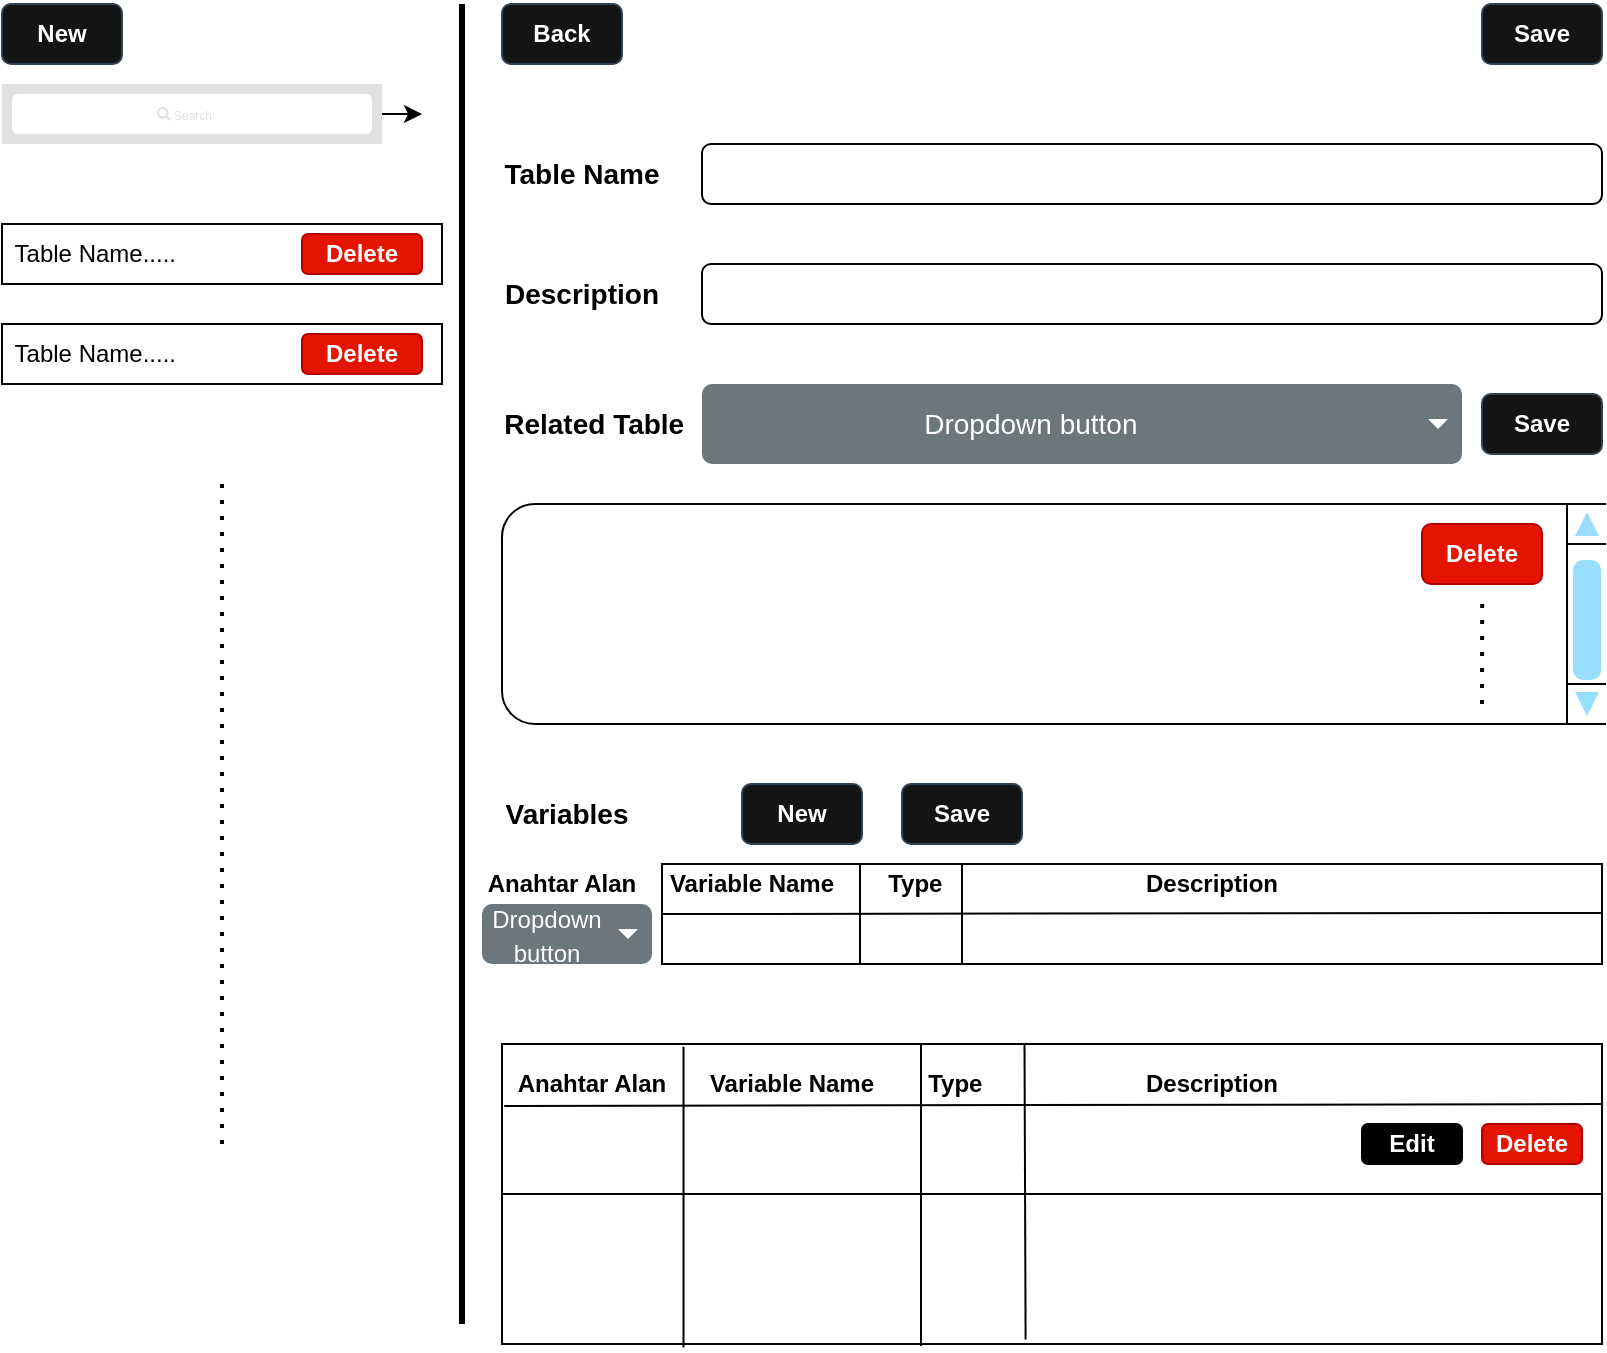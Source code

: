 <mxfile version="25.0.3">
  <diagram name="Sayfa -1" id="6_s5N6yK3GUr8tDdBdMh">
    <mxGraphModel dx="1050" dy="653" grid="1" gridSize="10" guides="1" tooltips="1" connect="1" arrows="1" fold="1" page="1" pageScale="1" pageWidth="827" pageHeight="1169" math="0" shadow="0">
      <root>
        <mxCell id="0" />
        <mxCell id="1" parent="0" />
        <mxCell id="tGF9jPr_0tginp9t8C99-2" value="" style="endArrow=none;html=1;rounded=0;strokeWidth=3;" parent="1" edge="1">
          <mxGeometry width="50" height="50" relative="1" as="geometry">
            <mxPoint x="240" y="670" as="sourcePoint" />
            <mxPoint x="240" y="10" as="targetPoint" />
          </mxGeometry>
        </mxCell>
        <mxCell id="kLE2MuopeeFbLRN9dvn6-1" value="&lt;b&gt;New&lt;/b&gt;" style="rounded=1;fillColor=#141415;strokeColor=#314354;html=1;whiteSpace=wrap;fontColor=#ffffff;align=center;verticalAlign=middle;fontStyle=0;fontSize=12;sketch=0;gradientColor=none;" parent="1" vertex="1">
          <mxGeometry x="10" y="10" width="60" height="30" as="geometry" />
        </mxCell>
        <mxCell id="kLE2MuopeeFbLRN9dvn6-2" value="&lt;b&gt;Save&lt;/b&gt;" style="rounded=1;fillColor=#141415;strokeColor=#314354;html=1;whiteSpace=wrap;fontColor=#ffffff;align=center;verticalAlign=middle;fontStyle=0;fontSize=12;sketch=0;gradientColor=none;" parent="1" vertex="1">
          <mxGeometry x="750" y="10" width="60" height="30" as="geometry" />
        </mxCell>
        <mxCell id="kLE2MuopeeFbLRN9dvn6-3" value="&lt;b&gt;Back&lt;/b&gt;" style="rounded=1;fillColor=#141415;strokeColor=#314354;html=1;whiteSpace=wrap;fontColor=#ffffff;align=center;verticalAlign=middle;fontStyle=0;fontSize=12;sketch=0;gradientColor=none;" parent="1" vertex="1">
          <mxGeometry x="260" y="10" width="60" height="30" as="geometry" />
        </mxCell>
        <mxCell id="kLE2MuopeeFbLRN9dvn6-4" value="" style="shape=rect;fillColor=#e0e0e0;strokeColor=none;" parent="1" vertex="1">
          <mxGeometry x="10" y="50" width="190" height="30" as="geometry" />
        </mxCell>
        <mxCell id="kLE2MuopeeFbLRN9dvn6-7" style="edgeStyle=orthogonalEdgeStyle;rounded=0;orthogonalLoop=1;jettySize=auto;html=1;" parent="kLE2MuopeeFbLRN9dvn6-4" source="kLE2MuopeeFbLRN9dvn6-5" edge="1">
          <mxGeometry relative="1" as="geometry">
            <mxPoint x="209.64" y="15" as="targetPoint" />
          </mxGeometry>
        </mxCell>
        <mxCell id="kLE2MuopeeFbLRN9dvn6-5" value="" style="html=1;strokeWidth=1;shadow=0;dashed=0;shape=mxgraph.ios7ui.marginRect;rx=3;ry=3;rectMargin=5;strokeColor=none;" parent="kLE2MuopeeFbLRN9dvn6-4" vertex="1">
          <mxGeometry width="190" height="30" as="geometry" />
        </mxCell>
        <mxCell id="kLE2MuopeeFbLRN9dvn6-6" value="Search" style="shape=mxgraph.ios7.icons.looking_glass;strokeColor=#e0e0e0;fillColor=none;fontColor=#e0e0e0;labelPosition=right;verticalLabelPosition=middle;align=left;verticalAlign=middle;fontSize=6;fontStyle=0;spacingTop=2;sketch=0;html=1;" parent="kLE2MuopeeFbLRN9dvn6-4" vertex="1">
          <mxGeometry x="0.5" y="0.5" width="6" height="6" relative="1" as="geometry">
            <mxPoint x="-17" y="-3" as="offset" />
          </mxGeometry>
        </mxCell>
        <mxCell id="B1yvYOinCpN90f-4zU2M-2" value="Table Name.....&amp;nbsp; &amp;nbsp; &amp;nbsp; &amp;nbsp; &amp;nbsp; &amp;nbsp; &amp;nbsp; &amp;nbsp; &amp;nbsp; &amp;nbsp; &amp;nbsp; &amp;nbsp; &amp;nbsp; &amp;nbsp; &amp;nbsp; &amp;nbsp; &amp;nbsp; &amp;nbsp; &amp;nbsp;&amp;nbsp;" style="rounded=0;whiteSpace=wrap;html=1;" vertex="1" parent="1">
          <mxGeometry x="10" y="120" width="220" height="30" as="geometry" />
        </mxCell>
        <mxCell id="B1yvYOinCpN90f-4zU2M-4" value="&lt;b&gt;Delete&lt;/b&gt;" style="rounded=1;fillColor=#e51400;strokeColor=#B20000;html=1;whiteSpace=wrap;fontColor=#ffffff;align=center;verticalAlign=middle;fontStyle=0;fontSize=12;sketch=0;" vertex="1" parent="1">
          <mxGeometry x="160" y="125" width="60" height="20" as="geometry" />
        </mxCell>
        <mxCell id="B1yvYOinCpN90f-4zU2M-5" value="Table Name.....&amp;nbsp; &amp;nbsp; &amp;nbsp; &amp;nbsp; &amp;nbsp; &amp;nbsp; &amp;nbsp; &amp;nbsp; &amp;nbsp; &amp;nbsp; &amp;nbsp; &amp;nbsp; &amp;nbsp; &amp;nbsp; &amp;nbsp; &amp;nbsp; &amp;nbsp; &amp;nbsp; &amp;nbsp;&amp;nbsp;" style="rounded=0;whiteSpace=wrap;html=1;" vertex="1" parent="1">
          <mxGeometry x="10" y="170" width="220" height="30" as="geometry" />
        </mxCell>
        <mxCell id="B1yvYOinCpN90f-4zU2M-6" value="&lt;b&gt;Delete&lt;/b&gt;" style="rounded=1;fillColor=#e51400;strokeColor=#B20000;html=1;whiteSpace=wrap;fontColor=#ffffff;align=center;verticalAlign=middle;fontStyle=0;fontSize=12;sketch=0;" vertex="1" parent="1">
          <mxGeometry x="160" y="175" width="60" height="20" as="geometry" />
        </mxCell>
        <mxCell id="B1yvYOinCpN90f-4zU2M-8" value="" style="endArrow=none;dashed=1;html=1;dashPattern=1 3;strokeWidth=2;rounded=0;" edge="1" parent="1">
          <mxGeometry width="50" height="50" relative="1" as="geometry">
            <mxPoint x="120" y="580" as="sourcePoint" />
            <mxPoint x="120" y="250" as="targetPoint" />
          </mxGeometry>
        </mxCell>
        <mxCell id="B1yvYOinCpN90f-4zU2M-9" value="&lt;b&gt;&lt;font style=&quot;font-size: 14px;&quot;&gt;Table Name&lt;/font&gt;&lt;/b&gt;" style="text;html=1;align=center;verticalAlign=middle;whiteSpace=wrap;rounded=0;" vertex="1" parent="1">
          <mxGeometry x="250" y="80" width="100" height="30" as="geometry" />
        </mxCell>
        <mxCell id="B1yvYOinCpN90f-4zU2M-10" value="&lt;b&gt;&lt;font style=&quot;font-size: 14px;&quot;&gt;Description&lt;/font&gt;&lt;/b&gt;" style="text;html=1;align=center;verticalAlign=middle;whiteSpace=wrap;rounded=0;" vertex="1" parent="1">
          <mxGeometry x="250" y="140" width="100" height="30" as="geometry" />
        </mxCell>
        <mxCell id="B1yvYOinCpN90f-4zU2M-11" value="" style="rounded=1;whiteSpace=wrap;html=1;" vertex="1" parent="1">
          <mxGeometry x="360" y="80" width="450" height="30" as="geometry" />
        </mxCell>
        <mxCell id="B1yvYOinCpN90f-4zU2M-12" value="" style="rounded=1;whiteSpace=wrap;html=1;" vertex="1" parent="1">
          <mxGeometry x="360" y="140" width="450" height="30" as="geometry" />
        </mxCell>
        <mxCell id="B1yvYOinCpN90f-4zU2M-13" value="&lt;b&gt;&lt;font style=&quot;font-size: 14px;&quot;&gt;Related Table&amp;nbsp;&amp;nbsp;&lt;/font&gt;&lt;/b&gt;" style="text;html=1;align=center;verticalAlign=middle;whiteSpace=wrap;rounded=0;" vertex="1" parent="1">
          <mxGeometry x="260" y="205" width="100" height="30" as="geometry" />
        </mxCell>
        <mxCell id="B1yvYOinCpN90f-4zU2M-14" value="&lt;div style=&quot;&quot;&gt;&lt;span style=&quot;background-color: initial;&quot;&gt;Dropdown button&amp;nbsp; &amp;nbsp; &amp;nbsp; &amp;nbsp;&amp;nbsp;&lt;/span&gt;&lt;/div&gt;" style="html=1;shadow=0;dashed=0;shape=mxgraph.bootstrap.rrect;rSize=5;strokeColor=none;strokeWidth=1;fillColor=#6C767D;fontColor=#ffffff;whiteSpace=wrap;align=center;verticalAlign=middle;fontStyle=0;fontSize=14;spacingRight=20;" vertex="1" parent="1">
          <mxGeometry x="360" y="200" width="380" height="40" as="geometry" />
        </mxCell>
        <mxCell id="B1yvYOinCpN90f-4zU2M-15" value="" style="shape=triangle;direction=south;fillColor=#ffffff;strokeColor=none;perimeter=none;" vertex="1" parent="B1yvYOinCpN90f-4zU2M-14">
          <mxGeometry x="1" y="0.5" width="10" height="5" relative="1" as="geometry">
            <mxPoint x="-17" y="-2.5" as="offset" />
          </mxGeometry>
        </mxCell>
        <mxCell id="B1yvYOinCpN90f-4zU2M-29" value="" style="rounded=1;whiteSpace=wrap;html=1;" vertex="1" parent="1">
          <mxGeometry x="260" y="260" width="550" height="110" as="geometry" />
        </mxCell>
        <mxCell id="B1yvYOinCpN90f-4zU2M-31" value="" style="verticalLabelPosition=bottom;shadow=0;dashed=0;align=center;html=1;verticalAlign=top;strokeWidth=1;shape=mxgraph.mockup.navigation.scrollBar;barPos=20;fillColor2=#99ddff;strokeColor2=none;direction=north;" vertex="1" parent="1">
          <mxGeometry x="792.5" y="260" width="17.5" height="110" as="geometry" />
        </mxCell>
        <mxCell id="B1yvYOinCpN90f-4zU2M-32" value="&lt;b&gt;&lt;font style=&quot;font-size: 14px;&quot;&gt;Variables&amp;nbsp; &amp;nbsp; &amp;nbsp; &amp;nbsp; &amp;nbsp;&lt;/font&gt;&lt;/b&gt;" style="text;html=1;align=center;verticalAlign=middle;whiteSpace=wrap;rounded=0;" vertex="1" parent="1">
          <mxGeometry x="260" y="400" width="100" height="30" as="geometry" />
        </mxCell>
        <mxCell id="B1yvYOinCpN90f-4zU2M-33" value="&lt;b&gt;New&lt;/b&gt;" style="rounded=1;fillColor=#141415;strokeColor=#314354;html=1;whiteSpace=wrap;fontColor=#ffffff;align=center;verticalAlign=middle;fontStyle=0;fontSize=12;sketch=0;gradientColor=none;" vertex="1" parent="1">
          <mxGeometry x="380" y="400" width="60" height="30" as="geometry" />
        </mxCell>
        <mxCell id="B1yvYOinCpN90f-4zU2M-34" value="&lt;b&gt;Save&lt;/b&gt;" style="rounded=1;fillColor=#141415;strokeColor=#314354;html=1;whiteSpace=wrap;fontColor=#ffffff;align=center;verticalAlign=middle;fontStyle=0;fontSize=12;sketch=0;gradientColor=none;" vertex="1" parent="1">
          <mxGeometry x="460" y="400" width="60" height="30" as="geometry" />
        </mxCell>
        <mxCell id="B1yvYOinCpN90f-4zU2M-35" value="&lt;b&gt;Save&lt;/b&gt;" style="rounded=1;fillColor=#141415;strokeColor=#314354;html=1;whiteSpace=wrap;fontColor=#ffffff;align=center;verticalAlign=middle;fontStyle=0;fontSize=12;sketch=0;gradientColor=none;" vertex="1" parent="1">
          <mxGeometry x="750" y="205" width="60" height="30" as="geometry" />
        </mxCell>
        <mxCell id="B1yvYOinCpN90f-4zU2M-36" value="&lt;b&gt;Delete&lt;/b&gt;" style="rounded=1;fillColor=#e51400;strokeColor=#B20000;html=1;whiteSpace=wrap;fontColor=#ffffff;align=center;verticalAlign=middle;fontStyle=0;fontSize=12;sketch=0;" vertex="1" parent="1">
          <mxGeometry x="720" y="270" width="60" height="30" as="geometry" />
        </mxCell>
        <mxCell id="B1yvYOinCpN90f-4zU2M-37" value="" style="endArrow=none;dashed=1;html=1;dashPattern=1 3;strokeWidth=2;rounded=0;exitX=0.818;exitY=0.909;exitDx=0;exitDy=0;exitPerimeter=0;" edge="1" parent="1">
          <mxGeometry width="50" height="50" relative="1" as="geometry">
            <mxPoint x="750.0" y="359.99" as="sourcePoint" />
            <mxPoint x="750.1" y="310" as="targetPoint" />
          </mxGeometry>
        </mxCell>
        <mxCell id="B1yvYOinCpN90f-4zU2M-40" value="" style="rounded=0;whiteSpace=wrap;html=1;" vertex="1" parent="1">
          <mxGeometry x="340" y="440" width="470" height="50" as="geometry" />
        </mxCell>
        <mxCell id="B1yvYOinCpN90f-4zU2M-43" value="" style="endArrow=none;html=1;rounded=0;exitX=0;exitY=0.5;exitDx=0;exitDy=0;" edge="1" parent="1" source="B1yvYOinCpN90f-4zU2M-40">
          <mxGeometry width="50" height="50" relative="1" as="geometry">
            <mxPoint x="260" y="464.5" as="sourcePoint" />
            <mxPoint x="810" y="464.5" as="targetPoint" />
          </mxGeometry>
        </mxCell>
        <mxCell id="B1yvYOinCpN90f-4zU2M-44" value="&lt;b&gt;Variable Name&lt;/b&gt;" style="text;html=1;align=center;verticalAlign=middle;whiteSpace=wrap;rounded=0;" vertex="1" parent="1">
          <mxGeometry x="340" y="440" width="90" height="20" as="geometry" />
        </mxCell>
        <mxCell id="B1yvYOinCpN90f-4zU2M-45" value="&lt;b&gt;Type&amp;nbsp;&amp;nbsp;&lt;/b&gt;" style="text;html=1;align=center;verticalAlign=middle;whiteSpace=wrap;rounded=0;" vertex="1" parent="1">
          <mxGeometry x="440" y="440" width="60" height="20" as="geometry" />
        </mxCell>
        <mxCell id="B1yvYOinCpN90f-4zU2M-46" value="&lt;b&gt;Description&lt;/b&gt;" style="text;html=1;align=center;verticalAlign=middle;whiteSpace=wrap;rounded=0;" vertex="1" parent="1">
          <mxGeometry x="570" y="440" width="90" height="20" as="geometry" />
        </mxCell>
        <mxCell id="B1yvYOinCpN90f-4zU2M-50" value="&lt;b&gt;Anahtar Alan&lt;/b&gt;" style="text;html=1;align=center;verticalAlign=middle;whiteSpace=wrap;rounded=0;" vertex="1" parent="1">
          <mxGeometry x="245" y="440" width="90" height="20" as="geometry" />
        </mxCell>
        <mxCell id="B1yvYOinCpN90f-4zU2M-63" value="&lt;font style=&quot;font-size: 12px;&quot;&gt;Dropdown button&lt;/font&gt;" style="html=1;shadow=0;dashed=0;shape=mxgraph.bootstrap.rrect;rSize=5;strokeColor=none;strokeWidth=1;fillColor=#6C767D;fontColor=#ffffff;whiteSpace=wrap;align=center;verticalAlign=middle;fontStyle=0;fontSize=14;spacingRight=20;" vertex="1" parent="1">
          <mxGeometry x="250" y="460" width="85" height="30" as="geometry" />
        </mxCell>
        <mxCell id="B1yvYOinCpN90f-4zU2M-64" value="" style="shape=triangle;direction=south;fillColor=#ffffff;strokeColor=none;perimeter=none;" vertex="1" parent="B1yvYOinCpN90f-4zU2M-63">
          <mxGeometry x="1" y="0.5" width="10" height="5" relative="1" as="geometry">
            <mxPoint x="-17" y="-2.5" as="offset" />
          </mxGeometry>
        </mxCell>
        <mxCell id="B1yvYOinCpN90f-4zU2M-65" value="" style="endArrow=none;html=1;rounded=0;" edge="1" parent="1">
          <mxGeometry width="50" height="50" relative="1" as="geometry">
            <mxPoint x="439" y="490" as="sourcePoint" />
            <mxPoint x="439" y="440" as="targetPoint" />
          </mxGeometry>
        </mxCell>
        <mxCell id="B1yvYOinCpN90f-4zU2M-67" value="" style="endArrow=none;html=1;rounded=0;" edge="1" parent="1">
          <mxGeometry width="50" height="50" relative="1" as="geometry">
            <mxPoint x="490" y="490" as="sourcePoint" />
            <mxPoint x="490" y="440" as="targetPoint" />
          </mxGeometry>
        </mxCell>
        <mxCell id="B1yvYOinCpN90f-4zU2M-69" value="" style="rounded=0;whiteSpace=wrap;html=1;" vertex="1" parent="1">
          <mxGeometry x="260" y="530" width="550" height="150" as="geometry" />
        </mxCell>
        <mxCell id="B1yvYOinCpN90f-4zU2M-72" value="" style="endArrow=none;html=1;rounded=0;exitX=0.002;exitY=0.207;exitDx=0;exitDy=0;exitPerimeter=0;" edge="1" parent="1" source="B1yvYOinCpN90f-4zU2M-69">
          <mxGeometry width="50" height="50" relative="1" as="geometry">
            <mxPoint x="400" y="570" as="sourcePoint" />
            <mxPoint x="810" y="560" as="targetPoint" />
          </mxGeometry>
        </mxCell>
        <mxCell id="B1yvYOinCpN90f-4zU2M-73" value="&lt;b&gt;Anahtar Alan&lt;/b&gt;" style="text;html=1;align=center;verticalAlign=middle;whiteSpace=wrap;rounded=0;" vertex="1" parent="1">
          <mxGeometry x="260" y="540" width="90" height="20" as="geometry" />
        </mxCell>
        <mxCell id="B1yvYOinCpN90f-4zU2M-74" value="&lt;b&gt;Variable Name&lt;/b&gt;" style="text;html=1;align=center;verticalAlign=middle;whiteSpace=wrap;rounded=0;" vertex="1" parent="1">
          <mxGeometry x="360" y="540" width="90" height="20" as="geometry" />
        </mxCell>
        <mxCell id="B1yvYOinCpN90f-4zU2M-78" value="&lt;b&gt;Description&lt;/b&gt;" style="text;html=1;align=center;verticalAlign=middle;whiteSpace=wrap;rounded=0;" vertex="1" parent="1">
          <mxGeometry x="570" y="540" width="90" height="20" as="geometry" />
        </mxCell>
        <mxCell id="B1yvYOinCpN90f-4zU2M-80" value="&lt;b&gt;Type&amp;nbsp;&amp;nbsp;&lt;/b&gt;" style="text;html=1;align=center;verticalAlign=middle;whiteSpace=wrap;rounded=0;" vertex="1" parent="1">
          <mxGeometry x="460" y="540" width="60" height="20" as="geometry" />
        </mxCell>
        <mxCell id="B1yvYOinCpN90f-4zU2M-85" value="" style="endArrow=none;html=1;rounded=0;entryX=0.165;entryY=0.009;entryDx=0;entryDy=0;entryPerimeter=0;exitX=0.165;exitY=1.012;exitDx=0;exitDy=0;exitPerimeter=0;" edge="1" parent="1" source="B1yvYOinCpN90f-4zU2M-69" target="B1yvYOinCpN90f-4zU2M-69">
          <mxGeometry width="50" height="50" relative="1" as="geometry">
            <mxPoint x="351" y="670" as="sourcePoint" />
            <mxPoint x="350" y="580" as="targetPoint" />
          </mxGeometry>
        </mxCell>
        <mxCell id="B1yvYOinCpN90f-4zU2M-86" value="" style="endArrow=none;html=1;rounded=0;entryX=0.165;entryY=0.009;entryDx=0;entryDy=0;entryPerimeter=0;exitX=0.165;exitY=1.012;exitDx=0;exitDy=0;exitPerimeter=0;" edge="1" parent="1">
          <mxGeometry width="50" height="50" relative="1" as="geometry">
            <mxPoint x="469.5" y="681" as="sourcePoint" />
            <mxPoint x="469.5" y="530" as="targetPoint" />
          </mxGeometry>
        </mxCell>
        <mxCell id="B1yvYOinCpN90f-4zU2M-87" value="" style="endArrow=none;html=1;rounded=0;entryX=0.475;entryY=-0.001;entryDx=0;entryDy=0;entryPerimeter=0;exitX=0.476;exitY=0.985;exitDx=0;exitDy=0;exitPerimeter=0;" edge="1" parent="1" source="B1yvYOinCpN90f-4zU2M-69" target="B1yvYOinCpN90f-4zU2M-69">
          <mxGeometry width="50" height="50" relative="1" as="geometry">
            <mxPoint x="520" y="690" as="sourcePoint" />
            <mxPoint x="519" y="530" as="targetPoint" />
          </mxGeometry>
        </mxCell>
        <mxCell id="B1yvYOinCpN90f-4zU2M-88" value="&lt;b&gt;Delete&lt;/b&gt;" style="rounded=1;fillColor=#e51400;strokeColor=#B20000;html=1;whiteSpace=wrap;fontColor=#ffffff;align=center;verticalAlign=middle;fontStyle=0;fontSize=12;sketch=0;" vertex="1" parent="1">
          <mxGeometry x="750" y="570" width="50" height="20" as="geometry" />
        </mxCell>
        <mxCell id="B1yvYOinCpN90f-4zU2M-91" value="&lt;b&gt;Edit&lt;/b&gt;" style="rounded=1;fillColor=#000000;strokeColor=#000000;html=1;whiteSpace=wrap;fontColor=#ffffff;align=center;verticalAlign=middle;fontStyle=0;fontSize=12;sketch=0;" vertex="1" parent="1">
          <mxGeometry x="690" y="570" width="50" height="20" as="geometry" />
        </mxCell>
        <mxCell id="B1yvYOinCpN90f-4zU2M-93" value="" style="endArrow=none;html=1;rounded=0;entryX=1;entryY=0.5;entryDx=0;entryDy=0;exitX=0;exitY=0.5;exitDx=0;exitDy=0;" edge="1" parent="1" source="B1yvYOinCpN90f-4zU2M-69" target="B1yvYOinCpN90f-4zU2M-69">
          <mxGeometry width="50" height="50" relative="1" as="geometry">
            <mxPoint x="260" y="590" as="sourcePoint" />
            <mxPoint x="430" y="590" as="targetPoint" />
          </mxGeometry>
        </mxCell>
      </root>
    </mxGraphModel>
  </diagram>
</mxfile>
